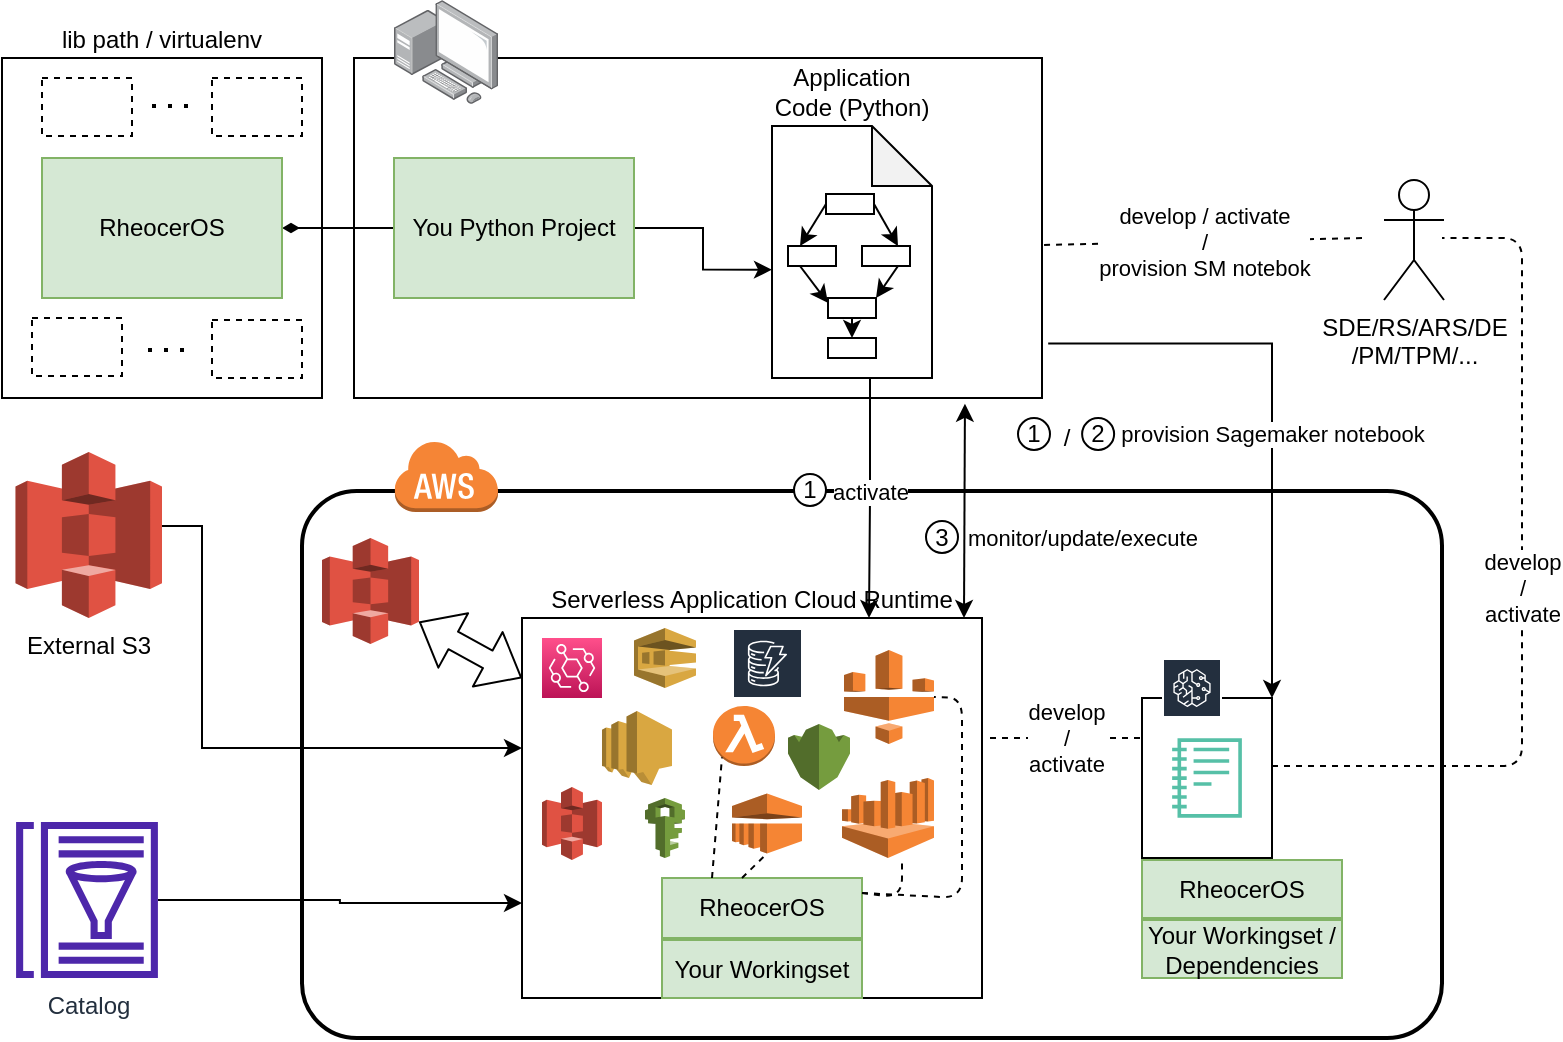 <mxfile version="17.1.1" type="device"><diagram id="FAg8xXmhleA2tN4eEaYA" name="Page-1"><mxGraphModel dx="1038" dy="579" grid="1" gridSize="10" guides="1" tooltips="1" connect="1" arrows="1" fold="1" page="1" pageScale="1" pageWidth="850" pageHeight="1100" math="0" shadow="0"><root><mxCell id="0"/><mxCell id="1" parent="0"/><mxCell id="sZFfZlopw4LH9LnY6TuW-76" value="lib path / virtualenv" style="rounded=0;whiteSpace=wrap;html=1;labelPosition=center;verticalLabelPosition=top;align=center;verticalAlign=bottom;" parent="1" vertex="1"><mxGeometry x="20" y="80" width="160" height="170" as="geometry"/></mxCell><mxCell id="sZFfZlopw4LH9LnY6TuW-4" value="" style="rounded=1;arcSize=10;dashed=0;fillColor=none;gradientColor=none;strokeWidth=2;" parent="1" vertex="1"><mxGeometry x="170" y="296.5" width="570" height="273.5" as="geometry"/></mxCell><mxCell id="sZFfZlopw4LH9LnY6TuW-28" value="" style="rounded=0;whiteSpace=wrap;html=1;" parent="1" vertex="1"><mxGeometry x="590" y="400" width="65" height="80" as="geometry"/></mxCell><mxCell id="sZFfZlopw4LH9LnY6TuW-12" value="" style="rounded=0;whiteSpace=wrap;html=1;" parent="1" vertex="1"><mxGeometry x="196" y="80" width="344" height="170" as="geometry"/></mxCell><mxCell id="sZFfZlopw4LH9LnY6TuW-11" style="edgeStyle=orthogonalEdgeStyle;rounded=0;orthogonalLoop=1;jettySize=auto;html=1;entryX=0;entryY=0.57;entryDx=0;entryDy=0;entryPerimeter=0;" parent="1" source="sZFfZlopw4LH9LnY6TuW-2" target="sZFfZlopw4LH9LnY6TuW-7" edge="1"><mxGeometry relative="1" as="geometry"/></mxCell><mxCell id="sZFfZlopw4LH9LnY6TuW-75" style="edgeStyle=orthogonalEdgeStyle;rounded=0;orthogonalLoop=1;jettySize=auto;html=1;entryX=1;entryY=0.5;entryDx=0;entryDy=0;verticalAlign=top;endArrow=diamondThin;endFill=1;" parent="1" source="sZFfZlopw4LH9LnY6TuW-2" target="sZFfZlopw4LH9LnY6TuW-74" edge="1"><mxGeometry relative="1" as="geometry"/></mxCell><mxCell id="sZFfZlopw4LH9LnY6TuW-2" value="&lt;div&gt;You Python Project&lt;/div&gt;" style="rounded=0;whiteSpace=wrap;html=1;fillColor=#d5e8d4;strokeColor=#82b366;" parent="1" vertex="1"><mxGeometry x="216" y="130" width="120" height="70" as="geometry"/></mxCell><mxCell id="sZFfZlopw4LH9LnY6TuW-3" value="" style="points=[];aspect=fixed;html=1;align=center;shadow=0;dashed=0;image;image=img/lib/allied_telesis/computer_and_terminals/Personal_Computer_with_Server.svg;" parent="1" vertex="1"><mxGeometry x="216" y="51" width="52" height="52" as="geometry"/></mxCell><mxCell id="sZFfZlopw4LH9LnY6TuW-5" value="" style="dashed=0;html=1;shape=mxgraph.aws3.cloud;fillColor=#F58536;gradientColor=none;dashed=0;" parent="1" vertex="1"><mxGeometry x="216" y="271" width="52" height="36" as="geometry"/></mxCell><mxCell id="sZFfZlopw4LH9LnY6TuW-6" value="Serverless Application Cloud Runtime" style="rounded=0;whiteSpace=wrap;html=1;labelPosition=center;verticalLabelPosition=top;align=center;verticalAlign=bottom;" parent="1" vertex="1"><mxGeometry x="280" y="360" width="230" height="190" as="geometry"/></mxCell><mxCell id="sZFfZlopw4LH9LnY6TuW-24" value="activate" style="edgeStyle=orthogonalEdgeStyle;rounded=0;orthogonalLoop=1;jettySize=auto;html=1;entryX=0.75;entryY=0;entryDx=0;entryDy=0;" parent="1" edge="1"><mxGeometry relative="1" as="geometry"><mxPoint x="446" y="240" as="sourcePoint"/><mxPoint x="453.5" y="360" as="targetPoint"/><Array as="points"><mxPoint x="454" y="240"/><mxPoint x="454" y="300"/></Array></mxGeometry></mxCell><mxCell id="sZFfZlopw4LH9LnY6TuW-7" value="Application Code (Python)" style="shape=note;whiteSpace=wrap;html=1;backgroundOutline=1;darkOpacity=0.05;labelPosition=center;verticalLabelPosition=top;align=center;verticalAlign=bottom;" parent="1" vertex="1"><mxGeometry x="405" y="114" width="80" height="126" as="geometry"/></mxCell><mxCell id="sZFfZlopw4LH9LnY6TuW-8" value="" style="rounded=0;whiteSpace=wrap;html=1;" parent="1" vertex="1"><mxGeometry x="432" y="148" width="24" height="10" as="geometry"/></mxCell><mxCell id="sZFfZlopw4LH9LnY6TuW-9" value="" style="rounded=0;whiteSpace=wrap;html=1;" parent="1" vertex="1"><mxGeometry x="413" y="174" width="24" height="10" as="geometry"/></mxCell><mxCell id="sZFfZlopw4LH9LnY6TuW-10" value="" style="rounded=0;whiteSpace=wrap;html=1;" parent="1" vertex="1"><mxGeometry x="450" y="174" width="24" height="10" as="geometry"/></mxCell><mxCell id="sZFfZlopw4LH9LnY6TuW-13" value="" style="rounded=0;whiteSpace=wrap;html=1;" parent="1" vertex="1"><mxGeometry x="433" y="200" width="24" height="10" as="geometry"/></mxCell><mxCell id="sZFfZlopw4LH9LnY6TuW-15" value="" style="endArrow=classic;html=1;exitX=0;exitY=0.5;exitDx=0;exitDy=0;entryX=0.25;entryY=0;entryDx=0;entryDy=0;" parent="1" source="sZFfZlopw4LH9LnY6TuW-8" target="sZFfZlopw4LH9LnY6TuW-9" edge="1"><mxGeometry width="50" height="50" relative="1" as="geometry"><mxPoint x="310" y="170" as="sourcePoint"/><mxPoint x="360" y="120" as="targetPoint"/></mxGeometry></mxCell><mxCell id="sZFfZlopw4LH9LnY6TuW-16" value="" style="endArrow=classic;html=1;exitX=1;exitY=0.5;exitDx=0;exitDy=0;entryX=0.75;entryY=0;entryDx=0;entryDy=0;" parent="1" source="sZFfZlopw4LH9LnY6TuW-8" target="sZFfZlopw4LH9LnY6TuW-10" edge="1"><mxGeometry width="50" height="50" relative="1" as="geometry"><mxPoint x="442" y="163" as="sourcePoint"/><mxPoint x="429" y="184" as="targetPoint"/></mxGeometry></mxCell><mxCell id="sZFfZlopw4LH9LnY6TuW-18" value="" style="endArrow=classic;html=1;exitX=0.25;exitY=1;exitDx=0;exitDy=0;entryX=0;entryY=0.25;entryDx=0;entryDy=0;" parent="1" source="sZFfZlopw4LH9LnY6TuW-9" target="sZFfZlopw4LH9LnY6TuW-13" edge="1"><mxGeometry width="50" height="50" relative="1" as="geometry"><mxPoint x="442" y="163" as="sourcePoint"/><mxPoint x="429" y="184" as="targetPoint"/></mxGeometry></mxCell><mxCell id="sZFfZlopw4LH9LnY6TuW-19" value="" style="endArrow=classic;html=1;exitX=0.75;exitY=1;exitDx=0;exitDy=0;entryX=1;entryY=0;entryDx=0;entryDy=0;" parent="1" source="sZFfZlopw4LH9LnY6TuW-10" target="sZFfZlopw4LH9LnY6TuW-13" edge="1"><mxGeometry width="50" height="50" relative="1" as="geometry"><mxPoint x="452" y="173" as="sourcePoint"/><mxPoint x="439" y="194" as="targetPoint"/></mxGeometry></mxCell><mxCell id="sZFfZlopw4LH9LnY6TuW-20" value="" style="rounded=0;whiteSpace=wrap;html=1;" parent="1" vertex="1"><mxGeometry x="433" y="220" width="24" height="10" as="geometry"/></mxCell><mxCell id="sZFfZlopw4LH9LnY6TuW-22" value="" style="endArrow=classic;html=1;exitX=0.5;exitY=1;exitDx=0;exitDy=0;entryX=0.5;entryY=0;entryDx=0;entryDy=0;" parent="1" source="sZFfZlopw4LH9LnY6TuW-13" target="sZFfZlopw4LH9LnY6TuW-20" edge="1"><mxGeometry width="50" height="50" relative="1" as="geometry"><mxPoint x="478" y="194" as="sourcePoint"/><mxPoint x="467" y="210" as="targetPoint"/></mxGeometry></mxCell><mxCell id="sZFfZlopw4LH9LnY6TuW-25" value="" style="sketch=0;outlineConnect=0;fontColor=#232F3E;gradientColor=none;strokeColor=#ffffff;fillColor=#232F3E;dashed=0;verticalLabelPosition=middle;verticalAlign=bottom;align=center;html=1;whiteSpace=wrap;fontSize=10;fontStyle=1;spacing=3;shape=mxgraph.aws4.productIcon;prIcon=mxgraph.aws4.sagemaker;" parent="1" vertex="1"><mxGeometry x="600" y="380" width="30" height="33" as="geometry"/></mxCell><mxCell id="sZFfZlopw4LH9LnY6TuW-26" value="" style="sketch=0;outlineConnect=0;fontColor=#232F3E;gradientColor=none;fillColor=#56C0A7;strokeColor=none;dashed=0;verticalLabelPosition=bottom;verticalAlign=top;align=center;html=1;fontSize=12;fontStyle=0;aspect=fixed;pointerEvents=1;shape=mxgraph.aws4.sagemaker_notebook;" parent="1" vertex="1"><mxGeometry x="605.07" y="420" width="34.87" height="40" as="geometry"/></mxCell><mxCell id="sZFfZlopw4LH9LnY6TuW-32" style="edgeStyle=orthogonalEdgeStyle;rounded=0;orthogonalLoop=1;jettySize=auto;html=1;entryX=0;entryY=0.75;entryDx=0;entryDy=0;startArrow=none;" parent="1" source="ZKbezTjqWKMfZuOWXHtV-1" target="sZFfZlopw4LH9LnY6TuW-6" edge="1"><mxGeometry relative="1" as="geometry"/></mxCell><mxCell id="sZFfZlopw4LH9LnY6TuW-33" style="edgeStyle=orthogonalEdgeStyle;rounded=0;orthogonalLoop=1;jettySize=auto;html=1;" parent="1" source="sZFfZlopw4LH9LnY6TuW-30" target="sZFfZlopw4LH9LnY6TuW-6" edge="1"><mxGeometry relative="1" as="geometry"><Array as="points"><mxPoint x="120" y="314"/><mxPoint x="120" y="425"/></Array></mxGeometry></mxCell><mxCell id="sZFfZlopw4LH9LnY6TuW-30" value="External S3" style="outlineConnect=0;dashed=0;verticalLabelPosition=bottom;verticalAlign=top;align=center;html=1;shape=mxgraph.aws3.s3;fillColor=#E05243;gradientColor=none;" parent="1" vertex="1"><mxGeometry x="26.75" y="277" width="73.25" height="83" as="geometry"/></mxCell><mxCell id="sZFfZlopw4LH9LnY6TuW-31" value="" style="outlineConnect=0;dashed=0;verticalLabelPosition=bottom;verticalAlign=top;align=center;html=1;shape=mxgraph.aws3.s3;fillColor=#E05243;gradientColor=none;" parent="1" vertex="1"><mxGeometry x="180" y="320" width="48.5" height="53" as="geometry"/></mxCell><mxCell id="sZFfZlopw4LH9LnY6TuW-34" value="" style="shape=flexArrow;endArrow=classic;startArrow=classic;html=1;exitX=1;exitY=0.79;exitDx=0;exitDy=0;exitPerimeter=0;" parent="1" source="sZFfZlopw4LH9LnY6TuW-31" edge="1"><mxGeometry width="100" height="100" relative="1" as="geometry"><mxPoint x="230" y="460" as="sourcePoint"/><mxPoint x="280" y="390" as="targetPoint"/></mxGeometry></mxCell><mxCell id="sZFfZlopw4LH9LnY6TuW-35" value="" style="outlineConnect=0;dashed=0;verticalLabelPosition=bottom;verticalAlign=top;align=center;html=1;shape=mxgraph.aws3.lambda_function;fillColor=#F58534;gradientColor=none;" parent="1" vertex="1"><mxGeometry x="375.5" y="404" width="31" height="30" as="geometry"/></mxCell><mxCell id="sZFfZlopw4LH9LnY6TuW-36" value="" style="outlineConnect=0;dashed=0;verticalLabelPosition=bottom;verticalAlign=top;align=center;html=1;shape=mxgraph.aws3.glue;fillColor=#F58534;gradientColor=none;" parent="1" vertex="1"><mxGeometry x="441" y="376" width="45" height="47" as="geometry"/></mxCell><mxCell id="sZFfZlopw4LH9LnY6TuW-37" value="" style="outlineConnect=0;dashed=0;verticalLabelPosition=bottom;verticalAlign=top;align=center;html=1;shape=mxgraph.aws3.athena;fillColor=#F58534;gradientColor=none;" parent="1" vertex="1"><mxGeometry x="440" y="440" width="46" height="40" as="geometry"/></mxCell><mxCell id="sZFfZlopw4LH9LnY6TuW-38" value="" style="outlineConnect=0;dashed=0;verticalLabelPosition=bottom;verticalAlign=top;align=center;html=1;shape=mxgraph.aws3.emr;fillColor=#F58534;gradientColor=none;" parent="1" vertex="1"><mxGeometry x="385" y="447.75" width="35" height="30" as="geometry"/></mxCell><mxCell id="sZFfZlopw4LH9LnY6TuW-39" value="" style="sketch=0;points=[[0,0,0],[0.25,0,0],[0.5,0,0],[0.75,0,0],[1,0,0],[0,1,0],[0.25,1,0],[0.5,1,0],[0.75,1,0],[1,1,0],[0,0.25,0],[0,0.5,0],[0,0.75,0],[1,0.25,0],[1,0.5,0],[1,0.75,0]];outlineConnect=0;fontColor=#232F3E;gradientColor=#FF4F8B;gradientDirection=north;fillColor=#BC1356;strokeColor=#ffffff;dashed=0;verticalLabelPosition=bottom;verticalAlign=top;align=center;html=1;fontSize=12;fontStyle=0;aspect=fixed;shape=mxgraph.aws4.resourceIcon;resIcon=mxgraph.aws4.eventbridge;" parent="1" vertex="1"><mxGeometry x="290" y="370" width="30" height="30" as="geometry"/></mxCell><mxCell id="sZFfZlopw4LH9LnY6TuW-40" value="" style="outlineConnect=0;dashed=0;verticalLabelPosition=bottom;verticalAlign=top;align=center;html=1;shape=mxgraph.aws3.s3;fillColor=#E05243;gradientColor=none;" parent="1" vertex="1"><mxGeometry x="290" y="444.5" width="30" height="36.5" as="geometry"/></mxCell><mxCell id="sZFfZlopw4LH9LnY6TuW-41" value="" style="outlineConnect=0;dashed=0;verticalLabelPosition=bottom;verticalAlign=top;align=center;html=1;shape=mxgraph.aws3.sns;fillColor=#D9A741;gradientColor=none;" parent="1" vertex="1"><mxGeometry x="320" y="406.5" width="35" height="37" as="geometry"/></mxCell><mxCell id="sZFfZlopw4LH9LnY6TuW-42" value="" style="outlineConnect=0;dashed=0;verticalLabelPosition=bottom;verticalAlign=top;align=center;html=1;shape=mxgraph.aws3.sqs;fillColor=#D9A741;gradientColor=none;" parent="1" vertex="1"><mxGeometry x="336" y="365" width="31" height="30" as="geometry"/></mxCell><mxCell id="sZFfZlopw4LH9LnY6TuW-43" value="" style="sketch=0;outlineConnect=0;fontColor=#232F3E;gradientColor=none;strokeColor=#ffffff;fillColor=#232F3E;dashed=0;verticalLabelPosition=middle;verticalAlign=bottom;align=center;html=1;whiteSpace=wrap;fontSize=10;fontStyle=1;spacing=3;shape=mxgraph.aws4.productIcon;prIcon=mxgraph.aws4.dynamodb;" parent="1" vertex="1"><mxGeometry x="385" y="365" width="35.5" height="25" as="geometry"/></mxCell><mxCell id="sZFfZlopw4LH9LnY6TuW-44" value="&lt;div&gt;SDE/RS/ARS/DE&lt;/div&gt;&lt;div&gt;/PM/TPM/...&lt;br&gt;&lt;/div&gt;" style="shape=umlActor;verticalLabelPosition=bottom;verticalAlign=top;html=1;outlineConnect=0;" parent="1" vertex="1"><mxGeometry x="711" y="141" width="30" height="60" as="geometry"/></mxCell><mxCell id="sZFfZlopw4LH9LnY6TuW-45" value="&lt;div&gt;develop / activate&lt;/div&gt;&lt;div&gt;/&lt;/div&gt;&lt;div&gt;provision SM notebok&lt;br&gt;&lt;/div&gt;" style="endArrow=none;dashed=1;html=1;exitX=1.003;exitY=0.55;exitDx=0;exitDy=0;exitPerimeter=0;" parent="1" source="sZFfZlopw4LH9LnY6TuW-12" edge="1"><mxGeometry width="50" height="50" relative="1" as="geometry"><mxPoint x="580" y="170" as="sourcePoint"/><mxPoint x="700" y="170" as="targetPoint"/></mxGeometry></mxCell><mxCell id="sZFfZlopw4LH9LnY6TuW-47" value="provision Sagemaker notebook" style="edgeStyle=orthogonalEdgeStyle;rounded=0;orthogonalLoop=1;jettySize=auto;html=1;entryX=1;entryY=0;entryDx=0;entryDy=0;verticalAlign=top;exitX=1.009;exitY=0.84;exitDx=0;exitDy=0;exitPerimeter=0;" parent="1" source="sZFfZlopw4LH9LnY6TuW-12" target="sZFfZlopw4LH9LnY6TuW-28" edge="1"><mxGeometry relative="1" as="geometry"><mxPoint x="690" y="200" as="sourcePoint"/><mxPoint x="455" y="370" as="targetPoint"/></mxGeometry></mxCell><mxCell id="sZFfZlopw4LH9LnY6TuW-48" value="&lt;div&gt;develop&lt;/div&gt;&lt;div&gt;/&lt;/div&gt;&lt;div&gt;activate&lt;br&gt;&lt;/div&gt;" style="endArrow=none;dashed=1;html=1;" parent="1" edge="1"><mxGeometry width="50" height="50" relative="1" as="geometry"><mxPoint x="514" y="420" as="sourcePoint"/><mxPoint x="590" y="420" as="targetPoint"/></mxGeometry></mxCell><mxCell id="sZFfZlopw4LH9LnY6TuW-49" value="" style="outlineConnect=0;dashed=0;verticalLabelPosition=bottom;verticalAlign=top;align=center;html=1;shape=mxgraph.aws3.iam;fillColor=#759C3E;gradientColor=none;" parent="1" vertex="1"><mxGeometry x="341.5" y="450" width="20" height="30" as="geometry"/></mxCell><mxCell id="sZFfZlopw4LH9LnY6TuW-50" value="" style="outlineConnect=0;dashed=0;verticalLabelPosition=bottom;verticalAlign=top;align=center;html=1;shape=mxgraph.aws3.kms;fillColor=#759C3E;gradientColor=none;" parent="1" vertex="1"><mxGeometry x="413" y="413" width="31" height="33" as="geometry"/></mxCell><mxCell id="sZFfZlopw4LH9LnY6TuW-51" value="&lt;div&gt;develop&lt;/div&gt;&lt;div&gt;/&lt;/div&gt;&lt;div&gt;activate&lt;br&gt;&lt;/div&gt;" style="endArrow=none;dashed=1;html=1;exitX=1;exitY=0.425;exitDx=0;exitDy=0;exitPerimeter=0;" parent="1" source="sZFfZlopw4LH9LnY6TuW-28" edge="1"><mxGeometry width="50" height="50" relative="1" as="geometry"><mxPoint x="580" y="215" as="sourcePoint"/><mxPoint x="740" y="170" as="targetPoint"/><Array as="points"><mxPoint x="780" y="434"/><mxPoint x="780" y="170"/></Array></mxGeometry></mxCell><mxCell id="sZFfZlopw4LH9LnY6TuW-52" value="1" style="ellipse;whiteSpace=wrap;html=1;aspect=fixed;" parent="1" vertex="1"><mxGeometry x="416" y="288" width="16" height="16" as="geometry"/></mxCell><mxCell id="sZFfZlopw4LH9LnY6TuW-53" value="1" style="ellipse;whiteSpace=wrap;html=1;aspect=fixed;" parent="1" vertex="1"><mxGeometry x="528" y="260" width="16" height="16" as="geometry"/></mxCell><mxCell id="sZFfZlopw4LH9LnY6TuW-54" value="2" style="ellipse;whiteSpace=wrap;html=1;aspect=fixed;" parent="1" vertex="1"><mxGeometry x="560.06" y="260" width="16" height="16" as="geometry"/></mxCell><mxCell id="sZFfZlopw4LH9LnY6TuW-58" value="/" style="text;html=1;align=center;verticalAlign=middle;resizable=0;points=[];autosize=1;strokeColor=none;fillColor=none;" parent="1" vertex="1"><mxGeometry x="542.06" y="260" width="20" height="20" as="geometry"/></mxCell><mxCell id="sZFfZlopw4LH9LnY6TuW-59" value="&lt;div&gt;RheocerOS&lt;/div&gt;" style="rounded=0;whiteSpace=wrap;html=1;fillColor=#d5e8d4;strokeColor=#82b366;" parent="1" vertex="1"><mxGeometry x="350" y="490" width="100" height="30" as="geometry"/></mxCell><mxCell id="sZFfZlopw4LH9LnY6TuW-60" value="" style="endArrow=none;dashed=1;html=1;verticalAlign=top;entryX=0.145;entryY=0.855;entryDx=0;entryDy=0;entryPerimeter=0;exitX=0.25;exitY=0;exitDx=0;exitDy=0;" parent="1" source="sZFfZlopw4LH9LnY6TuW-59" target="sZFfZlopw4LH9LnY6TuW-35" edge="1"><mxGeometry width="50" height="50" relative="1" as="geometry"><mxPoint x="530" y="570" as="sourcePoint"/><mxPoint x="580" y="520" as="targetPoint"/></mxGeometry></mxCell><mxCell id="sZFfZlopw4LH9LnY6TuW-61" value="" style="endArrow=none;dashed=1;html=1;verticalAlign=top;entryX=0.5;entryY=1;entryDx=0;entryDy=0;entryPerimeter=0;" parent="1" target="sZFfZlopw4LH9LnY6TuW-38" edge="1"><mxGeometry width="50" height="50" relative="1" as="geometry"><mxPoint x="390" y="490" as="sourcePoint"/><mxPoint x="389.995" y="439.65" as="targetPoint"/></mxGeometry></mxCell><mxCell id="sZFfZlopw4LH9LnY6TuW-62" value="" style="endArrow=none;dashed=1;html=1;verticalAlign=top;exitX=1;exitY=0.25;exitDx=0;exitDy=0;" parent="1" source="sZFfZlopw4LH9LnY6TuW-59" edge="1"><mxGeometry width="50" height="50" relative="1" as="geometry"><mxPoint x="389.75" y="510" as="sourcePoint"/><mxPoint x="470" y="480" as="targetPoint"/><Array as="points"><mxPoint x="470" y="500"/></Array></mxGeometry></mxCell><mxCell id="sZFfZlopw4LH9LnY6TuW-64" value="" style="endArrow=none;dashed=1;html=1;verticalAlign=top;exitX=1;exitY=0.25;exitDx=0;exitDy=0;entryX=1;entryY=0.5;entryDx=0;entryDy=0;entryPerimeter=0;" parent="1" source="sZFfZlopw4LH9LnY6TuW-59" target="sZFfZlopw4LH9LnY6TuW-36" edge="1"><mxGeometry width="50" height="50" relative="1" as="geometry"><mxPoint x="466" y="510" as="sourcePoint"/><mxPoint x="480" y="490" as="targetPoint"/><Array as="points"><mxPoint x="500" y="500"/><mxPoint x="500" y="400"/></Array></mxGeometry></mxCell><mxCell id="sZFfZlopw4LH9LnY6TuW-69" value="&lt;div&gt;RheocerOS&lt;/div&gt;" style="rounded=0;whiteSpace=wrap;html=1;fillColor=#d5e8d4;strokeColor=#82b366;" parent="1" vertex="1"><mxGeometry x="590" y="481" width="100" height="29" as="geometry"/></mxCell><mxCell id="sZFfZlopw4LH9LnY6TuW-70" value="Your Workingset / Dependencies" style="rounded=0;whiteSpace=wrap;html=1;fillColor=#d5e8d4;strokeColor=#82b366;" parent="1" vertex="1"><mxGeometry x="590" y="511" width="100" height="29" as="geometry"/></mxCell><mxCell id="sZFfZlopw4LH9LnY6TuW-71" value="Your Workingset" style="rounded=0;whiteSpace=wrap;html=1;fillColor=#d5e8d4;strokeColor=#82b366;" parent="1" vertex="1"><mxGeometry x="350" y="521" width="100" height="29" as="geometry"/></mxCell><mxCell id="sZFfZlopw4LH9LnY6TuW-74" value="&lt;div&gt;RheocerOS&lt;/div&gt;" style="rounded=0;whiteSpace=wrap;html=1;fillColor=#d5e8d4;strokeColor=#82b366;" parent="1" vertex="1"><mxGeometry x="40" y="130" width="120" height="70" as="geometry"/></mxCell><mxCell id="sZFfZlopw4LH9LnY6TuW-77" value="" style="rounded=0;whiteSpace=wrap;html=1;dashed=1;" parent="1" vertex="1"><mxGeometry x="40" y="90" width="45" height="29" as="geometry"/></mxCell><mxCell id="sZFfZlopw4LH9LnY6TuW-78" value="" style="rounded=0;whiteSpace=wrap;html=1;dashed=1;" parent="1" vertex="1"><mxGeometry x="125" y="90" width="45" height="29" as="geometry"/></mxCell><mxCell id="sZFfZlopw4LH9LnY6TuW-79" value="" style="rounded=0;whiteSpace=wrap;html=1;dashed=1;" parent="1" vertex="1"><mxGeometry x="35" y="210" width="45" height="29" as="geometry"/></mxCell><mxCell id="sZFfZlopw4LH9LnY6TuW-80" value="" style="rounded=0;whiteSpace=wrap;html=1;dashed=1;" parent="1" vertex="1"><mxGeometry x="125" y="211" width="45" height="29" as="geometry"/></mxCell><mxCell id="sZFfZlopw4LH9LnY6TuW-83" value="" style="endArrow=none;dashed=1;html=1;dashPattern=1 3;strokeWidth=2;verticalAlign=top;" parent="1" edge="1"><mxGeometry width="50" height="50" relative="1" as="geometry"><mxPoint x="93" y="226" as="sourcePoint"/><mxPoint x="113" y="226" as="targetPoint"/></mxGeometry></mxCell><mxCell id="sZFfZlopw4LH9LnY6TuW-84" value="" style="endArrow=none;dashed=1;html=1;dashPattern=1 3;strokeWidth=2;verticalAlign=top;" parent="1" edge="1"><mxGeometry width="50" height="50" relative="1" as="geometry"><mxPoint x="95" y="104" as="sourcePoint"/><mxPoint x="115" y="104" as="targetPoint"/></mxGeometry></mxCell><mxCell id="sZFfZlopw4LH9LnY6TuW-85" value="monitor/update/execute" style="endArrow=classic;startArrow=classic;html=1;fontColor=#000000;verticalAlign=top;entryX=0.888;entryY=1.017;entryDx=0;entryDy=0;entryPerimeter=0;labelPosition=right;verticalLabelPosition=bottom;align=left;" parent="1" target="sZFfZlopw4LH9LnY6TuW-12" edge="1"><mxGeometry width="50" height="50" relative="1" as="geometry"><mxPoint x="501" y="360" as="sourcePoint"/><mxPoint x="570" y="310" as="targetPoint"/></mxGeometry></mxCell><mxCell id="sZFfZlopw4LH9LnY6TuW-86" value="3" style="ellipse;whiteSpace=wrap;html=1;aspect=fixed;" parent="1" vertex="1"><mxGeometry x="482" y="311.5" width="16" height="16" as="geometry"/></mxCell><mxCell id="ZKbezTjqWKMfZuOWXHtV-1" value="Catalog" style="sketch=0;outlineConnect=0;fontColor=#232F3E;gradientColor=none;fillColor=#4D27AA;strokeColor=none;dashed=0;verticalLabelPosition=bottom;verticalAlign=top;align=center;html=1;fontSize=12;fontStyle=0;aspect=fixed;pointerEvents=1;shape=mxgraph.aws4.glue_data_catalog;" vertex="1" parent="1"><mxGeometry x="26.5" y="462" width="72" height="78" as="geometry"/></mxCell></root></mxGraphModel></diagram></mxfile>